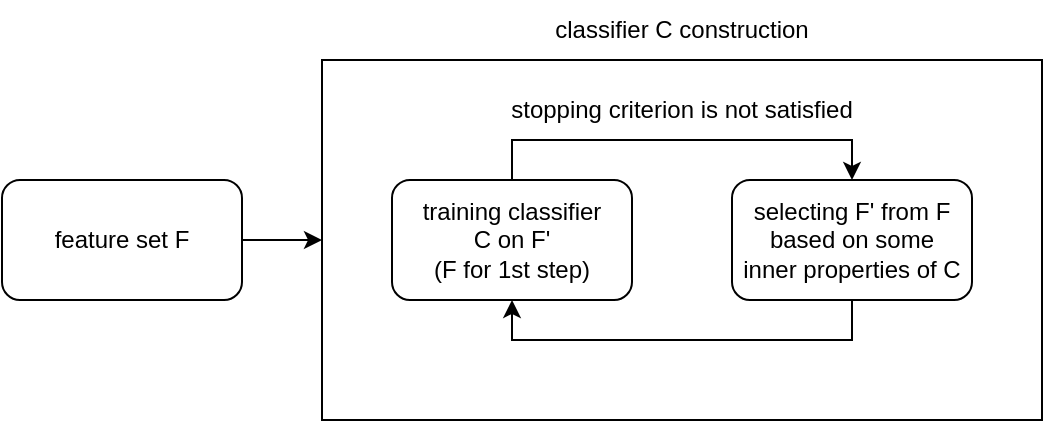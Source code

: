 <mxfile version="21.5.0" type="device">
  <diagram name="Страница 1" id="Ck3XsJZ-yuEhmRN7D4sO">
    <mxGraphModel dx="2607" dy="1347" grid="1" gridSize="10" guides="1" tooltips="1" connect="1" arrows="1" fold="1" page="1" pageScale="1" pageWidth="1100" pageHeight="850" math="0" shadow="0">
      <root>
        <mxCell id="0" />
        <mxCell id="1" parent="0" />
        <mxCell id="1i25OEMm9nBxVCYuIsFr-6" style="edgeStyle=orthogonalEdgeStyle;rounded=0;orthogonalLoop=1;jettySize=auto;html=1;" edge="1" parent="1" source="1i25OEMm9nBxVCYuIsFr-1" target="1i25OEMm9nBxVCYuIsFr-2">
          <mxGeometry relative="1" as="geometry" />
        </mxCell>
        <mxCell id="1i25OEMm9nBxVCYuIsFr-1" value="feature set F" style="rounded=1;whiteSpace=wrap;html=1;" vertex="1" parent="1">
          <mxGeometry x="290" y="410" width="120" height="60" as="geometry" />
        </mxCell>
        <mxCell id="1i25OEMm9nBxVCYuIsFr-2" value="" style="rounded=0;whiteSpace=wrap;html=1;" vertex="1" parent="1">
          <mxGeometry x="450" y="350" width="360" height="180" as="geometry" />
        </mxCell>
        <mxCell id="1i25OEMm9nBxVCYuIsFr-12" style="edgeStyle=orthogonalEdgeStyle;rounded=0;orthogonalLoop=1;jettySize=auto;html=1;entryX=0.5;entryY=0;entryDx=0;entryDy=0;exitX=0.5;exitY=0;exitDx=0;exitDy=0;" edge="1" parent="1" source="1i25OEMm9nBxVCYuIsFr-7" target="1i25OEMm9nBxVCYuIsFr-8">
          <mxGeometry relative="1" as="geometry" />
        </mxCell>
        <mxCell id="1i25OEMm9nBxVCYuIsFr-7" value="training classifier&lt;br&gt;C on F&#39;&lt;br&gt;(F for 1st step)" style="rounded=1;whiteSpace=wrap;html=1;" vertex="1" parent="1">
          <mxGeometry x="485" y="410" width="120" height="60" as="geometry" />
        </mxCell>
        <mxCell id="1i25OEMm9nBxVCYuIsFr-13" style="edgeStyle=orthogonalEdgeStyle;rounded=0;orthogonalLoop=1;jettySize=auto;html=1;exitX=0.5;exitY=1;exitDx=0;exitDy=0;entryX=0.5;entryY=1;entryDx=0;entryDy=0;" edge="1" parent="1" source="1i25OEMm9nBxVCYuIsFr-8" target="1i25OEMm9nBxVCYuIsFr-7">
          <mxGeometry relative="1" as="geometry" />
        </mxCell>
        <mxCell id="1i25OEMm9nBxVCYuIsFr-8" value="selecting F&#39; from F&lt;br&gt;based on some&lt;br&gt;inner properties of C" style="rounded=1;whiteSpace=wrap;html=1;" vertex="1" parent="1">
          <mxGeometry x="655" y="410" width="120" height="60" as="geometry" />
        </mxCell>
        <mxCell id="1i25OEMm9nBxVCYuIsFr-15" value="stopping criterion is not satisfied" style="text;html=1;strokeColor=none;fillColor=none;align=center;verticalAlign=middle;whiteSpace=wrap;rounded=0;" vertex="1" parent="1">
          <mxGeometry x="540" y="360" width="180" height="30" as="geometry" />
        </mxCell>
        <mxCell id="1i25OEMm9nBxVCYuIsFr-16" value="classifier C construction" style="text;html=1;strokeColor=none;fillColor=none;align=center;verticalAlign=middle;whiteSpace=wrap;rounded=0;" vertex="1" parent="1">
          <mxGeometry x="550" y="320" width="160" height="30" as="geometry" />
        </mxCell>
      </root>
    </mxGraphModel>
  </diagram>
</mxfile>
